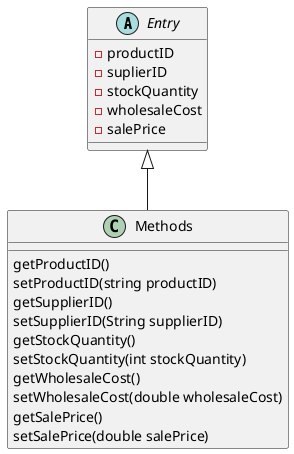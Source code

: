 @startuml
abstract class "Entry"{
    -productID
    -suplierID
    -stockQuantity
    -wholesaleCost
    -salePrice
}


Entry <|-- Methods
Methods : getProductID()
Methods : setProductID(string productID)
Methods : getSupplierID()
Methods : setSupplierID(String supplierID)
Methods : getStockQuantity()
Methods : setStockQuantity(int stockQuantity)
Methods : getWholesaleCost()
Methods : setWholesaleCost(double wholesaleCost)
Methods : getSalePrice()
Methods : setSalePrice(double salePrice)
@enduml
